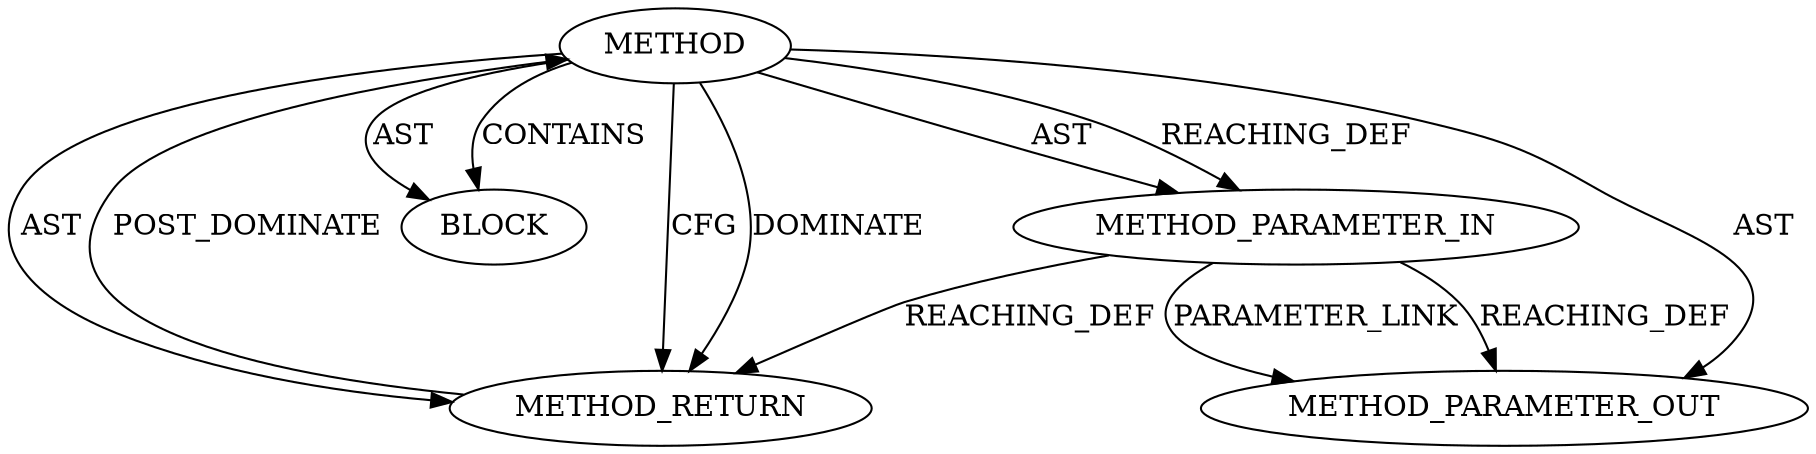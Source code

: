 digraph {
  20248 [label=BLOCK ORDER=1 ARGUMENT_INDEX=1 CODE="<empty>" TYPE_FULL_NAME="ANY"]
  20249 [label=METHOD_RETURN ORDER=2 CODE="RET" TYPE_FULL_NAME="ANY" EVALUATION_STRATEGY="BY_VALUE"]
  20246 [label=METHOD AST_PARENT_TYPE="NAMESPACE_BLOCK" AST_PARENT_FULL_NAME="<global>" ORDER=0 CODE="<empty>" FULL_NAME="skb_get" IS_EXTERNAL=true FILENAME="<empty>" SIGNATURE="" NAME="skb_get"]
  20247 [label=METHOD_PARAMETER_IN ORDER=1 CODE="p1" IS_VARIADIC=false TYPE_FULL_NAME="ANY" EVALUATION_STRATEGY="BY_VALUE" INDEX=1 NAME="p1"]
  22109 [label=METHOD_PARAMETER_OUT ORDER=1 CODE="p1" IS_VARIADIC=false TYPE_FULL_NAME="ANY" EVALUATION_STRATEGY="BY_VALUE" INDEX=1 NAME="p1"]
  20246 -> 20249 [label=CFG ]
  20247 -> 22109 [label=PARAMETER_LINK ]
  20246 -> 20249 [label=DOMINATE ]
  20249 -> 20246 [label=POST_DOMINATE ]
  20246 -> 20249 [label=AST ]
  20247 -> 22109 [label=REACHING_DEF VARIABLE="p1"]
  20246 -> 20248 [label=AST ]
  20247 -> 20249 [label=REACHING_DEF VARIABLE="p1"]
  20246 -> 20247 [label=AST ]
  20246 -> 20248 [label=CONTAINS ]
  20246 -> 20247 [label=REACHING_DEF VARIABLE=""]
  20246 -> 22109 [label=AST ]
}
